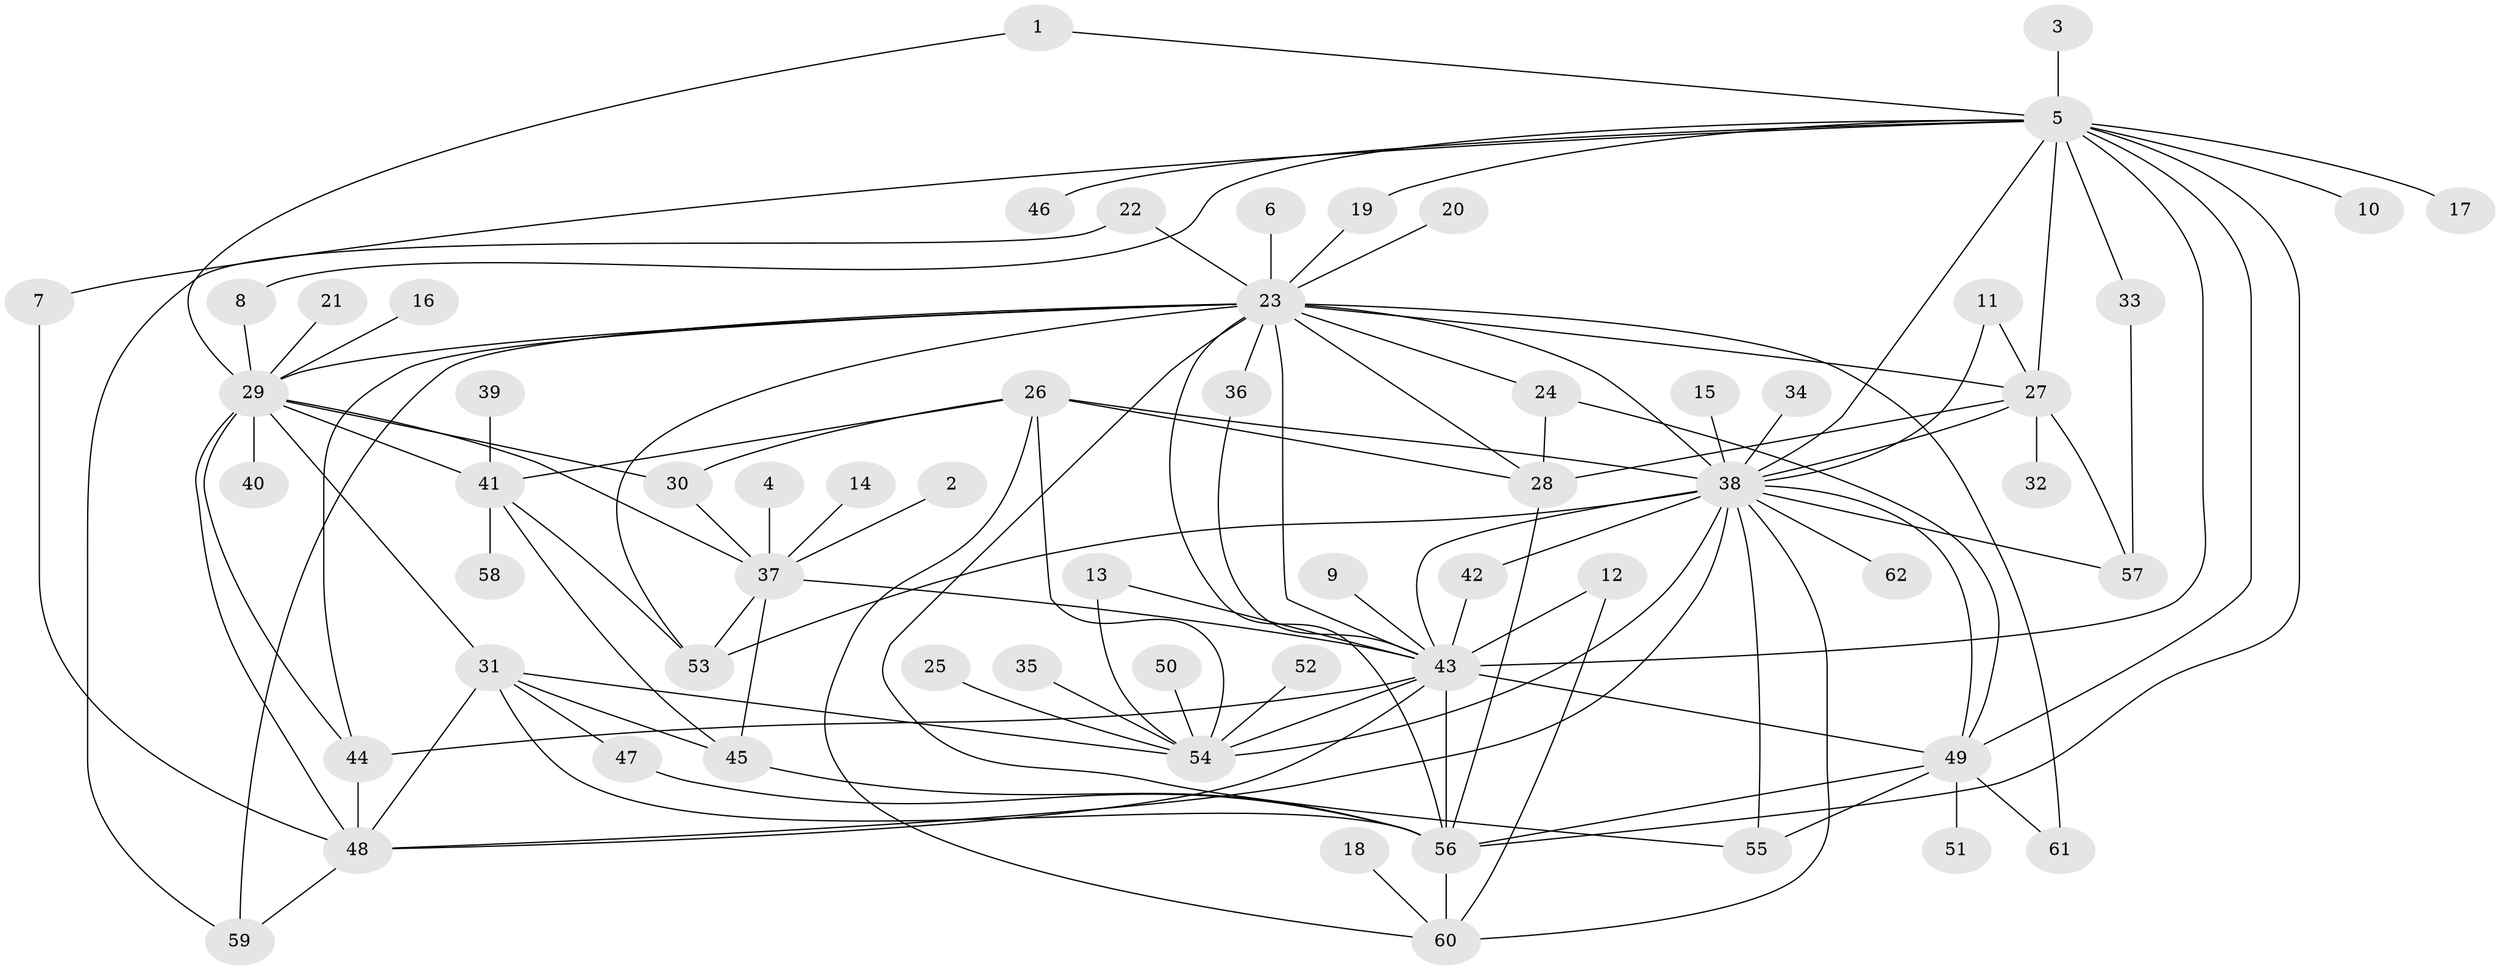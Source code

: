 // original degree distribution, {14: 0.024390243902439025, 17: 0.008130081300813009, 2: 0.3252032520325203, 12: 0.016260162601626018, 6: 0.032520325203252036, 5: 0.04878048780487805, 1: 0.3333333333333333, 15: 0.008130081300813009, 8: 0.024390243902439025, 3: 0.0975609756097561, 4: 0.07317073170731707, 7: 0.008130081300813009}
// Generated by graph-tools (version 1.1) at 2025/49/03/09/25 03:49:53]
// undirected, 62 vertices, 114 edges
graph export_dot {
graph [start="1"]
  node [color=gray90,style=filled];
  1;
  2;
  3;
  4;
  5;
  6;
  7;
  8;
  9;
  10;
  11;
  12;
  13;
  14;
  15;
  16;
  17;
  18;
  19;
  20;
  21;
  22;
  23;
  24;
  25;
  26;
  27;
  28;
  29;
  30;
  31;
  32;
  33;
  34;
  35;
  36;
  37;
  38;
  39;
  40;
  41;
  42;
  43;
  44;
  45;
  46;
  47;
  48;
  49;
  50;
  51;
  52;
  53;
  54;
  55;
  56;
  57;
  58;
  59;
  60;
  61;
  62;
  1 -- 5 [weight=1.0];
  1 -- 29 [weight=1.0];
  2 -- 37 [weight=1.0];
  3 -- 5 [weight=1.0];
  4 -- 37 [weight=1.0];
  5 -- 7 [weight=1.0];
  5 -- 8 [weight=1.0];
  5 -- 10 [weight=1.0];
  5 -- 17 [weight=1.0];
  5 -- 19 [weight=1.0];
  5 -- 27 [weight=1.0];
  5 -- 33 [weight=1.0];
  5 -- 38 [weight=1.0];
  5 -- 43 [weight=1.0];
  5 -- 46 [weight=1.0];
  5 -- 49 [weight=1.0];
  5 -- 56 [weight=1.0];
  6 -- 23 [weight=1.0];
  7 -- 48 [weight=1.0];
  8 -- 29 [weight=1.0];
  9 -- 43 [weight=1.0];
  11 -- 27 [weight=1.0];
  11 -- 38 [weight=1.0];
  12 -- 43 [weight=1.0];
  12 -- 60 [weight=1.0];
  13 -- 43 [weight=1.0];
  13 -- 54 [weight=1.0];
  14 -- 37 [weight=1.0];
  15 -- 38 [weight=1.0];
  16 -- 29 [weight=1.0];
  18 -- 60 [weight=1.0];
  19 -- 23 [weight=1.0];
  20 -- 23 [weight=1.0];
  21 -- 29 [weight=1.0];
  22 -- 23 [weight=1.0];
  22 -- 59 [weight=1.0];
  23 -- 24 [weight=1.0];
  23 -- 27 [weight=1.0];
  23 -- 28 [weight=1.0];
  23 -- 29 [weight=1.0];
  23 -- 36 [weight=1.0];
  23 -- 38 [weight=1.0];
  23 -- 43 [weight=1.0];
  23 -- 44 [weight=1.0];
  23 -- 53 [weight=1.0];
  23 -- 55 [weight=1.0];
  23 -- 56 [weight=1.0];
  23 -- 59 [weight=1.0];
  23 -- 61 [weight=1.0];
  24 -- 28 [weight=1.0];
  24 -- 49 [weight=2.0];
  25 -- 54 [weight=1.0];
  26 -- 28 [weight=1.0];
  26 -- 30 [weight=1.0];
  26 -- 38 [weight=1.0];
  26 -- 41 [weight=1.0];
  26 -- 54 [weight=1.0];
  26 -- 60 [weight=1.0];
  27 -- 28 [weight=1.0];
  27 -- 32 [weight=1.0];
  27 -- 38 [weight=1.0];
  27 -- 57 [weight=1.0];
  28 -- 56 [weight=1.0];
  29 -- 30 [weight=1.0];
  29 -- 31 [weight=1.0];
  29 -- 37 [weight=1.0];
  29 -- 40 [weight=1.0];
  29 -- 41 [weight=1.0];
  29 -- 44 [weight=1.0];
  29 -- 48 [weight=1.0];
  30 -- 37 [weight=1.0];
  31 -- 45 [weight=1.0];
  31 -- 47 [weight=1.0];
  31 -- 48 [weight=1.0];
  31 -- 54 [weight=1.0];
  31 -- 56 [weight=1.0];
  33 -- 57 [weight=1.0];
  34 -- 38 [weight=1.0];
  35 -- 54 [weight=1.0];
  36 -- 43 [weight=1.0];
  37 -- 43 [weight=1.0];
  37 -- 45 [weight=1.0];
  37 -- 53 [weight=1.0];
  38 -- 42 [weight=1.0];
  38 -- 43 [weight=1.0];
  38 -- 48 [weight=1.0];
  38 -- 49 [weight=1.0];
  38 -- 53 [weight=2.0];
  38 -- 54 [weight=2.0];
  38 -- 55 [weight=1.0];
  38 -- 57 [weight=1.0];
  38 -- 60 [weight=1.0];
  38 -- 62 [weight=1.0];
  39 -- 41 [weight=1.0];
  41 -- 45 [weight=1.0];
  41 -- 53 [weight=1.0];
  41 -- 58 [weight=1.0];
  42 -- 43 [weight=1.0];
  43 -- 44 [weight=1.0];
  43 -- 48 [weight=1.0];
  43 -- 49 [weight=1.0];
  43 -- 54 [weight=1.0];
  43 -- 56 [weight=1.0];
  44 -- 48 [weight=1.0];
  45 -- 56 [weight=1.0];
  47 -- 56 [weight=1.0];
  48 -- 59 [weight=1.0];
  49 -- 51 [weight=1.0];
  49 -- 55 [weight=1.0];
  49 -- 56 [weight=1.0];
  49 -- 61 [weight=1.0];
  50 -- 54 [weight=1.0];
  52 -- 54 [weight=1.0];
  56 -- 60 [weight=1.0];
}
